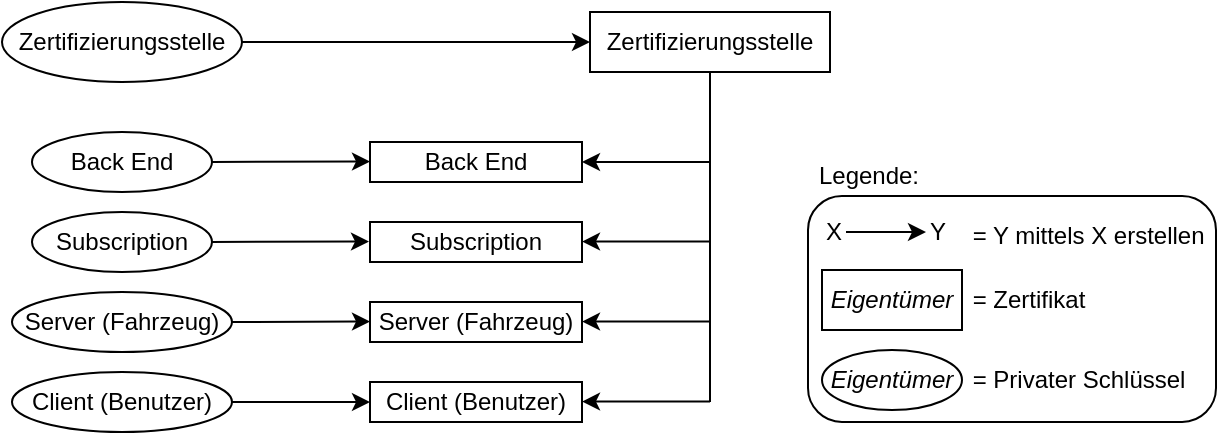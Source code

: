 <mxfile version="14.6.13" type="device"><diagram id="orsI8nJ9NvONFgXCbGY2" name="Page-1"><mxGraphModel dx="981" dy="569" grid="0" gridSize="10" guides="1" tooltips="1" connect="1" arrows="1" fold="1" page="1" pageScale="1" pageWidth="620" pageHeight="225" math="0" shadow="0"><root><mxCell id="0"/><mxCell id="1" parent="0"/><mxCell id="GQVwToMBgUsPJO9Bcb8b-38" value="" style="rounded=1;whiteSpace=wrap;html=1;" vertex="1" parent="1"><mxGeometry x="412" y="100" width="204" height="113" as="geometry"/></mxCell><mxCell id="GQVwToMBgUsPJO9Bcb8b-7" value="Zertifizierungsstelle" style="rounded=0;whiteSpace=wrap;html=1;" vertex="1" parent="1"><mxGeometry x="303" y="8" width="120" height="30" as="geometry"/></mxCell><mxCell id="GQVwToMBgUsPJO9Bcb8b-9" value="" style="endArrow=classic;html=1;endFill=1;entryX=0;entryY=0.5;entryDx=0;entryDy=0;exitX=1;exitY=0.5;exitDx=0;exitDy=0;" edge="1" parent="1" source="GQVwToMBgUsPJO9Bcb8b-13" target="GQVwToMBgUsPJO9Bcb8b-7"><mxGeometry width="50" height="50" relative="1" as="geometry"><mxPoint x="139" y="13" as="sourcePoint"/><mxPoint x="141" y="23" as="targetPoint"/></mxGeometry></mxCell><mxCell id="GQVwToMBgUsPJO9Bcb8b-13" value="&lt;span&gt;Zertifizierungsstelle&lt;/span&gt;" style="ellipse;whiteSpace=wrap;html=1;" vertex="1" parent="1"><mxGeometry x="9" y="3" width="120" height="40" as="geometry"/></mxCell><mxCell id="GQVwToMBgUsPJO9Bcb8b-14" value="" style="endArrow=classic;html=1;endFill=1;entryX=1;entryY=0.5;entryDx=0;entryDy=0;" edge="1" parent="1" target="GQVwToMBgUsPJO9Bcb8b-24"><mxGeometry width="50" height="50" relative="1" as="geometry"><mxPoint x="363" y="83" as="sourcePoint"/><mxPoint x="465" y="142.71" as="targetPoint"/></mxGeometry></mxCell><mxCell id="GQVwToMBgUsPJO9Bcb8b-15" value="" style="endArrow=none;html=1;entryX=0.5;entryY=1;entryDx=0;entryDy=0;" edge="1" parent="1" target="GQVwToMBgUsPJO9Bcb8b-7"><mxGeometry width="50" height="50" relative="1" as="geometry"><mxPoint x="363" y="203" as="sourcePoint"/><mxPoint x="383" y="93" as="targetPoint"/></mxGeometry></mxCell><mxCell id="GQVwToMBgUsPJO9Bcb8b-16" value="&lt;i&gt;Eigentümer&lt;/i&gt;" style="rounded=0;whiteSpace=wrap;html=1;" vertex="1" parent="1"><mxGeometry x="419" y="137" width="70" height="30" as="geometry"/></mxCell><mxCell id="GQVwToMBgUsPJO9Bcb8b-17" value="&amp;nbsp;= Zertifikat" style="text;html=1;fillColor=none;align=left;verticalAlign=middle;whiteSpace=wrap;rounded=0;" vertex="1" parent="1"><mxGeometry x="489" y="142" width="70" height="20" as="geometry"/></mxCell><mxCell id="GQVwToMBgUsPJO9Bcb8b-18" value="&lt;span&gt;&lt;i&gt;Eigentümer&lt;/i&gt;&lt;/span&gt;" style="ellipse;whiteSpace=wrap;html=1;" vertex="1" parent="1"><mxGeometry x="419" y="177" width="70" height="30" as="geometry"/></mxCell><mxCell id="GQVwToMBgUsPJO9Bcb8b-19" value="&amp;nbsp;= Privater Schlüssel" style="text;html=1;fillColor=none;align=left;verticalAlign=middle;whiteSpace=wrap;rounded=0;" vertex="1" parent="1"><mxGeometry x="489" y="182" width="120" height="20" as="geometry"/></mxCell><mxCell id="GQVwToMBgUsPJO9Bcb8b-20" value="&lt;span&gt;Back End&lt;/span&gt;" style="ellipse;whiteSpace=wrap;html=1;" vertex="1" parent="1"><mxGeometry x="24" y="68" width="90" height="30" as="geometry"/></mxCell><mxCell id="GQVwToMBgUsPJO9Bcb8b-21" value="&lt;span&gt;Subscription&lt;/span&gt;" style="ellipse;whiteSpace=wrap;html=1;" vertex="1" parent="1"><mxGeometry x="24" y="108" width="90" height="30" as="geometry"/></mxCell><mxCell id="GQVwToMBgUsPJO9Bcb8b-22" value="Server (Fahrzeug)" style="ellipse;whiteSpace=wrap;html=1;" vertex="1" parent="1"><mxGeometry x="14" y="148" width="110" height="30" as="geometry"/></mxCell><mxCell id="GQVwToMBgUsPJO9Bcb8b-23" value="Client (Benutzer)" style="ellipse;whiteSpace=wrap;html=1;" vertex="1" parent="1"><mxGeometry x="14" y="188" width="110" height="30" as="geometry"/></mxCell><mxCell id="GQVwToMBgUsPJO9Bcb8b-24" value="Back End" style="rounded=0;whiteSpace=wrap;html=1;" vertex="1" parent="1"><mxGeometry x="193" y="73" width="106" height="20" as="geometry"/></mxCell><mxCell id="GQVwToMBgUsPJO9Bcb8b-25" value="Server (Fahrzeug)" style="rounded=0;whiteSpace=wrap;html=1;" vertex="1" parent="1"><mxGeometry x="193" y="153" width="106" height="20" as="geometry"/></mxCell><mxCell id="GQVwToMBgUsPJO9Bcb8b-26" value="Client (Benutzer)" style="rounded=0;whiteSpace=wrap;html=1;" vertex="1" parent="1"><mxGeometry x="193" y="193" width="106" height="20" as="geometry"/></mxCell><mxCell id="GQVwToMBgUsPJO9Bcb8b-27" value="Subscription" style="rounded=0;whiteSpace=wrap;html=1;" vertex="1" parent="1"><mxGeometry x="193" y="113" width="106" height="20" as="geometry"/></mxCell><mxCell id="GQVwToMBgUsPJO9Bcb8b-28" value="" style="endArrow=classic;html=1;endFill=1;entryX=1;entryY=0.5;entryDx=0;entryDy=0;" edge="1" parent="1"><mxGeometry width="50" height="50" relative="1" as="geometry"><mxPoint x="363" y="122.76" as="sourcePoint"/><mxPoint x="299" y="122.76" as="targetPoint"/></mxGeometry></mxCell><mxCell id="GQVwToMBgUsPJO9Bcb8b-30" value="" style="endArrow=classic;html=1;endFill=1;entryX=1;entryY=0.5;entryDx=0;entryDy=0;" edge="1" parent="1"><mxGeometry width="50" height="50" relative="1" as="geometry"><mxPoint x="363" y="162.76" as="sourcePoint"/><mxPoint x="299" y="162.76" as="targetPoint"/></mxGeometry></mxCell><mxCell id="GQVwToMBgUsPJO9Bcb8b-31" value="" style="endArrow=classic;html=1;endFill=1;entryX=1;entryY=0.5;entryDx=0;entryDy=0;" edge="1" parent="1"><mxGeometry width="50" height="50" relative="1" as="geometry"><mxPoint x="363" y="202.76" as="sourcePoint"/><mxPoint x="299" y="202.76" as="targetPoint"/></mxGeometry></mxCell><mxCell id="GQVwToMBgUsPJO9Bcb8b-32" value="" style="endArrow=classic;html=1;endFill=1;exitX=1;exitY=0.5;exitDx=0;exitDy=0;" edge="1" parent="1" source="GQVwToMBgUsPJO9Bcb8b-20"><mxGeometry width="50" height="50" relative="1" as="geometry"><mxPoint x="143" y="82.76" as="sourcePoint"/><mxPoint x="193" y="82.76" as="targetPoint"/></mxGeometry></mxCell><mxCell id="GQVwToMBgUsPJO9Bcb8b-33" value="" style="endArrow=classic;html=1;endFill=1;exitX=1;exitY=0.5;exitDx=0;exitDy=0;" edge="1" parent="1"><mxGeometry width="50" height="50" relative="1" as="geometry"><mxPoint x="113.5" y="123" as="sourcePoint"/><mxPoint x="192.5" y="122.76" as="targetPoint"/></mxGeometry></mxCell><mxCell id="GQVwToMBgUsPJO9Bcb8b-34" value="" style="endArrow=classic;html=1;endFill=1;exitX=1;exitY=0.5;exitDx=0;exitDy=0;" edge="1" parent="1" source="GQVwToMBgUsPJO9Bcb8b-22"><mxGeometry width="50" height="50" relative="1" as="geometry"><mxPoint x="133" y="183" as="sourcePoint"/><mxPoint x="193" y="162.76" as="targetPoint"/></mxGeometry></mxCell><mxCell id="GQVwToMBgUsPJO9Bcb8b-35" value="" style="endArrow=classic;html=1;endFill=1;exitX=1;exitY=0.5;exitDx=0;exitDy=0;entryX=0;entryY=0.5;entryDx=0;entryDy=0;" edge="1" parent="1" source="GQVwToMBgUsPJO9Bcb8b-23" target="GQVwToMBgUsPJO9Bcb8b-26"><mxGeometry width="50" height="50" relative="1" as="geometry"><mxPoint x="144.0" y="113" as="sourcePoint"/><mxPoint x="223" y="112.76" as="targetPoint"/></mxGeometry></mxCell><mxCell id="GQVwToMBgUsPJO9Bcb8b-39" value="" style="endArrow=classic;html=1;endFill=1;exitX=1;exitY=0.5;exitDx=0;exitDy=0;entryX=0;entryY=0.5;entryDx=0;entryDy=0;" edge="1" parent="1" source="GQVwToMBgUsPJO9Bcb8b-42" target="GQVwToMBgUsPJO9Bcb8b-41"><mxGeometry width="50" height="50" relative="1" as="geometry"><mxPoint x="438" y="119" as="sourcePoint"/><mxPoint x="470" y="119" as="targetPoint"/></mxGeometry></mxCell><mxCell id="GQVwToMBgUsPJO9Bcb8b-40" value="&amp;nbsp;= Y mittels X erstellen" style="text;html=1;fillColor=none;align=left;verticalAlign=middle;whiteSpace=wrap;rounded=0;" vertex="1" parent="1"><mxGeometry x="489" y="110" width="122" height="20" as="geometry"/></mxCell><mxCell id="GQVwToMBgUsPJO9Bcb8b-41" value="Y" style="text;html=1;fillColor=none;align=left;verticalAlign=middle;whiteSpace=wrap;rounded=0;" vertex="1" parent="1"><mxGeometry x="471" y="108" width="12" height="20" as="geometry"/></mxCell><mxCell id="GQVwToMBgUsPJO9Bcb8b-42" value="X" style="text;html=1;fillColor=none;align=left;verticalAlign=middle;whiteSpace=wrap;rounded=0;" vertex="1" parent="1"><mxGeometry x="419" y="108" width="12" height="20" as="geometry"/></mxCell><mxCell id="GQVwToMBgUsPJO9Bcb8b-43" value="Legende:" style="text;html=1;strokeColor=none;fillColor=none;align=center;verticalAlign=middle;whiteSpace=wrap;rounded=0;" vertex="1" parent="1"><mxGeometry x="414" y="80" width="57" height="20" as="geometry"/></mxCell></root></mxGraphModel></diagram></mxfile>